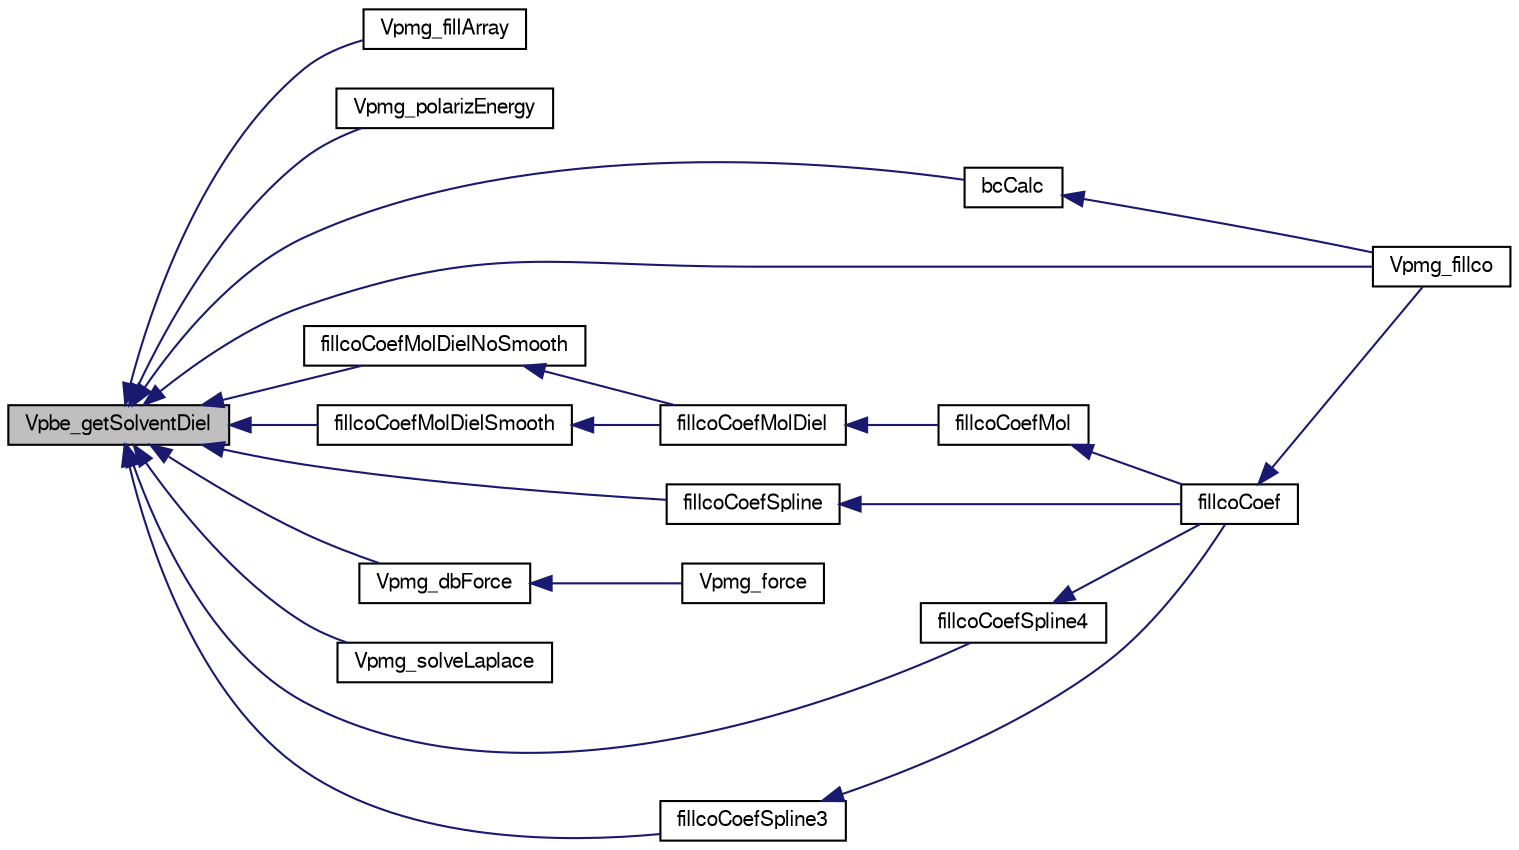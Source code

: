 digraph "Vpbe_getSolventDiel"
{
  edge [fontname="FreeSans",fontsize="10",labelfontname="FreeSans",labelfontsize="10"];
  node [fontname="FreeSans",fontsize="10",shape=record];
  rankdir="LR";
  Node1 [label="Vpbe_getSolventDiel",height=0.2,width=0.4,color="black", fillcolor="grey75", style="filled" fontcolor="black"];
  Node1 -> Node2 [dir="back",color="midnightblue",fontsize="10",style="solid",fontname="FreeSans"];
  Node2 [label="Vpmg_fillArray",height=0.2,width=0.4,color="black", fillcolor="white", style="filled",URL="$group___vpmg.html#ga11ed702159c3c6ee7d89c9d0bcdee240",tooltip="Fill the specified array with accessibility values."];
  Node1 -> Node3 [dir="back",color="midnightblue",fontsize="10",style="solid",fontname="FreeSans"];
  Node3 [label="Vpmg_polarizEnergy",height=0.2,width=0.4,color="black", fillcolor="white", style="filled",URL="$vpmg_8c.html#ae22a67401cf36cc85b0bd58938587913",tooltip="Determines energy from polarizeable charge and interaction with fixed charges according to Rocchia et..."];
  Node1 -> Node4 [dir="back",color="midnightblue",fontsize="10",style="solid",fontname="FreeSans"];
  Node4 [label="bcCalc",height=0.2,width=0.4,color="black", fillcolor="white", style="filled",URL="$vpmg_8c.html#a9803b64d96685d27923d899ef6f4c5cd",tooltip="Fill boundary condition arrays."];
  Node4 -> Node5 [dir="back",color="midnightblue",fontsize="10",style="solid",fontname="FreeSans"];
  Node5 [label="Vpmg_fillco",height=0.2,width=0.4,color="black", fillcolor="white", style="filled",URL="$group___vpmg.html#gaf117af16d5e9c5bd4e557a69ec1eb73a",tooltip="Fill the coefficient arrays prior to solving the equation."];
  Node1 -> Node6 [dir="back",color="midnightblue",fontsize="10",style="solid",fontname="FreeSans"];
  Node6 [label="fillcoCoefMolDielNoSmooth",height=0.2,width=0.4,color="black", fillcolor="white", style="filled",URL="$vpmg_8c.html#adf9fff114eed3d5d94f3adbbf9527483",tooltip="Fill differential operator coefficient arrays from a molecular surface calculation without smoothing..."];
  Node6 -> Node7 [dir="back",color="midnightblue",fontsize="10",style="solid",fontname="FreeSans"];
  Node7 [label="fillcoCoefMolDiel",height=0.2,width=0.4,color="black", fillcolor="white", style="filled",URL="$vpmg_8c.html#a34484f0f2f254b954abf20c5a98ab9d4",tooltip="Fill differential operator coefficient arrays from a molecular surface calculation."];
  Node7 -> Node8 [dir="back",color="midnightblue",fontsize="10",style="solid",fontname="FreeSans"];
  Node8 [label="fillcoCoefMol",height=0.2,width=0.4,color="black", fillcolor="white", style="filled",URL="$vpmg_8c.html#a62617829770eaed11c159947453e457c",tooltip="Fill operator coefficient arrays from a molecular surface calculation."];
  Node8 -> Node9 [dir="back",color="midnightblue",fontsize="10",style="solid",fontname="FreeSans"];
  Node9 [label="fillcoCoef",height=0.2,width=0.4,color="black", fillcolor="white", style="filled",URL="$vpmg_8c.html#a169088d2631112390e9699d0ff25ab0a",tooltip="Top-level driver to fill all operator coefficient arrays."];
  Node9 -> Node5 [dir="back",color="midnightblue",fontsize="10",style="solid",fontname="FreeSans"];
  Node1 -> Node10 [dir="back",color="midnightblue",fontsize="10",style="solid",fontname="FreeSans"];
  Node10 [label="fillcoCoefMolDielSmooth",height=0.2,width=0.4,color="black", fillcolor="white", style="filled",URL="$vpmg_8c.html#aafab27ad33274047911bd2ec092eb265",tooltip="Fill differential operator coefficient arrays from a molecular surface calculation with smoothing..."];
  Node10 -> Node7 [dir="back",color="midnightblue",fontsize="10",style="solid",fontname="FreeSans"];
  Node1 -> Node11 [dir="back",color="midnightblue",fontsize="10",style="solid",fontname="FreeSans"];
  Node11 [label="fillcoCoefSpline",height=0.2,width=0.4,color="black", fillcolor="white", style="filled",URL="$vpmg_8c.html#a61365ff4cedaf084ea6d960d432a3d03",tooltip="Fill operator coefficient arrays from a spline-based surface calculation."];
  Node11 -> Node9 [dir="back",color="midnightblue",fontsize="10",style="solid",fontname="FreeSans"];
  Node1 -> Node5 [dir="back",color="midnightblue",fontsize="10",style="solid",fontname="FreeSans"];
  Node1 -> Node12 [dir="back",color="midnightblue",fontsize="10",style="solid",fontname="FreeSans"];
  Node12 [label="Vpmg_dbForce",height=0.2,width=0.4,color="black", fillcolor="white", style="filled",URL="$group___vpmg.html#gae681cc5a764ed8b8f9f869c047af997b",tooltip="Calculate the dielectric boundary forces on the specified atom in units of k_B T/AA."];
  Node12 -> Node13 [dir="back",color="midnightblue",fontsize="10",style="solid",fontname="FreeSans"];
  Node13 [label="Vpmg_force",height=0.2,width=0.4,color="black", fillcolor="white", style="filled",URL="$group___vpmg.html#gaaedec4be6966e3cee14a0a746ade406c",tooltip="Calculate the total force on the specified atom in units of k_B T/AA."];
  Node1 -> Node14 [dir="back",color="midnightblue",fontsize="10",style="solid",fontname="FreeSans"];
  Node14 [label="Vpmg_solveLaplace",height=0.2,width=0.4,color="black", fillcolor="white", style="filled",URL="$group___vpmg.html#ga4818d4f326a707af2f27b05161805c52",tooltip="Solve Poisson&#39;s equation with a homogeneous Laplacian operator using the solvent dielectric constant..."];
  Node1 -> Node15 [dir="back",color="midnightblue",fontsize="10",style="solid",fontname="FreeSans"];
  Node15 [label="fillcoCoefSpline4",height=0.2,width=0.4,color="black", fillcolor="white", style="filled",URL="$vpmg_8c.html#abe8b2056b56093552215f2e97c8f5c1b",tooltip="Fill operator coefficient arrays from a 7th order polynomial based surface calculation."];
  Node15 -> Node9 [dir="back",color="midnightblue",fontsize="10",style="solid",fontname="FreeSans"];
  Node1 -> Node16 [dir="back",color="midnightblue",fontsize="10",style="solid",fontname="FreeSans"];
  Node16 [label="fillcoCoefSpline3",height=0.2,width=0.4,color="black", fillcolor="white", style="filled",URL="$vpmg_8c.html#ab7b5543b591c9433e7190a2fe45b4ca2",tooltip="Fill operator coefficient arrays from a 5th order polynomial based surface calculation."];
  Node16 -> Node9 [dir="back",color="midnightblue",fontsize="10",style="solid",fontname="FreeSans"];
}
